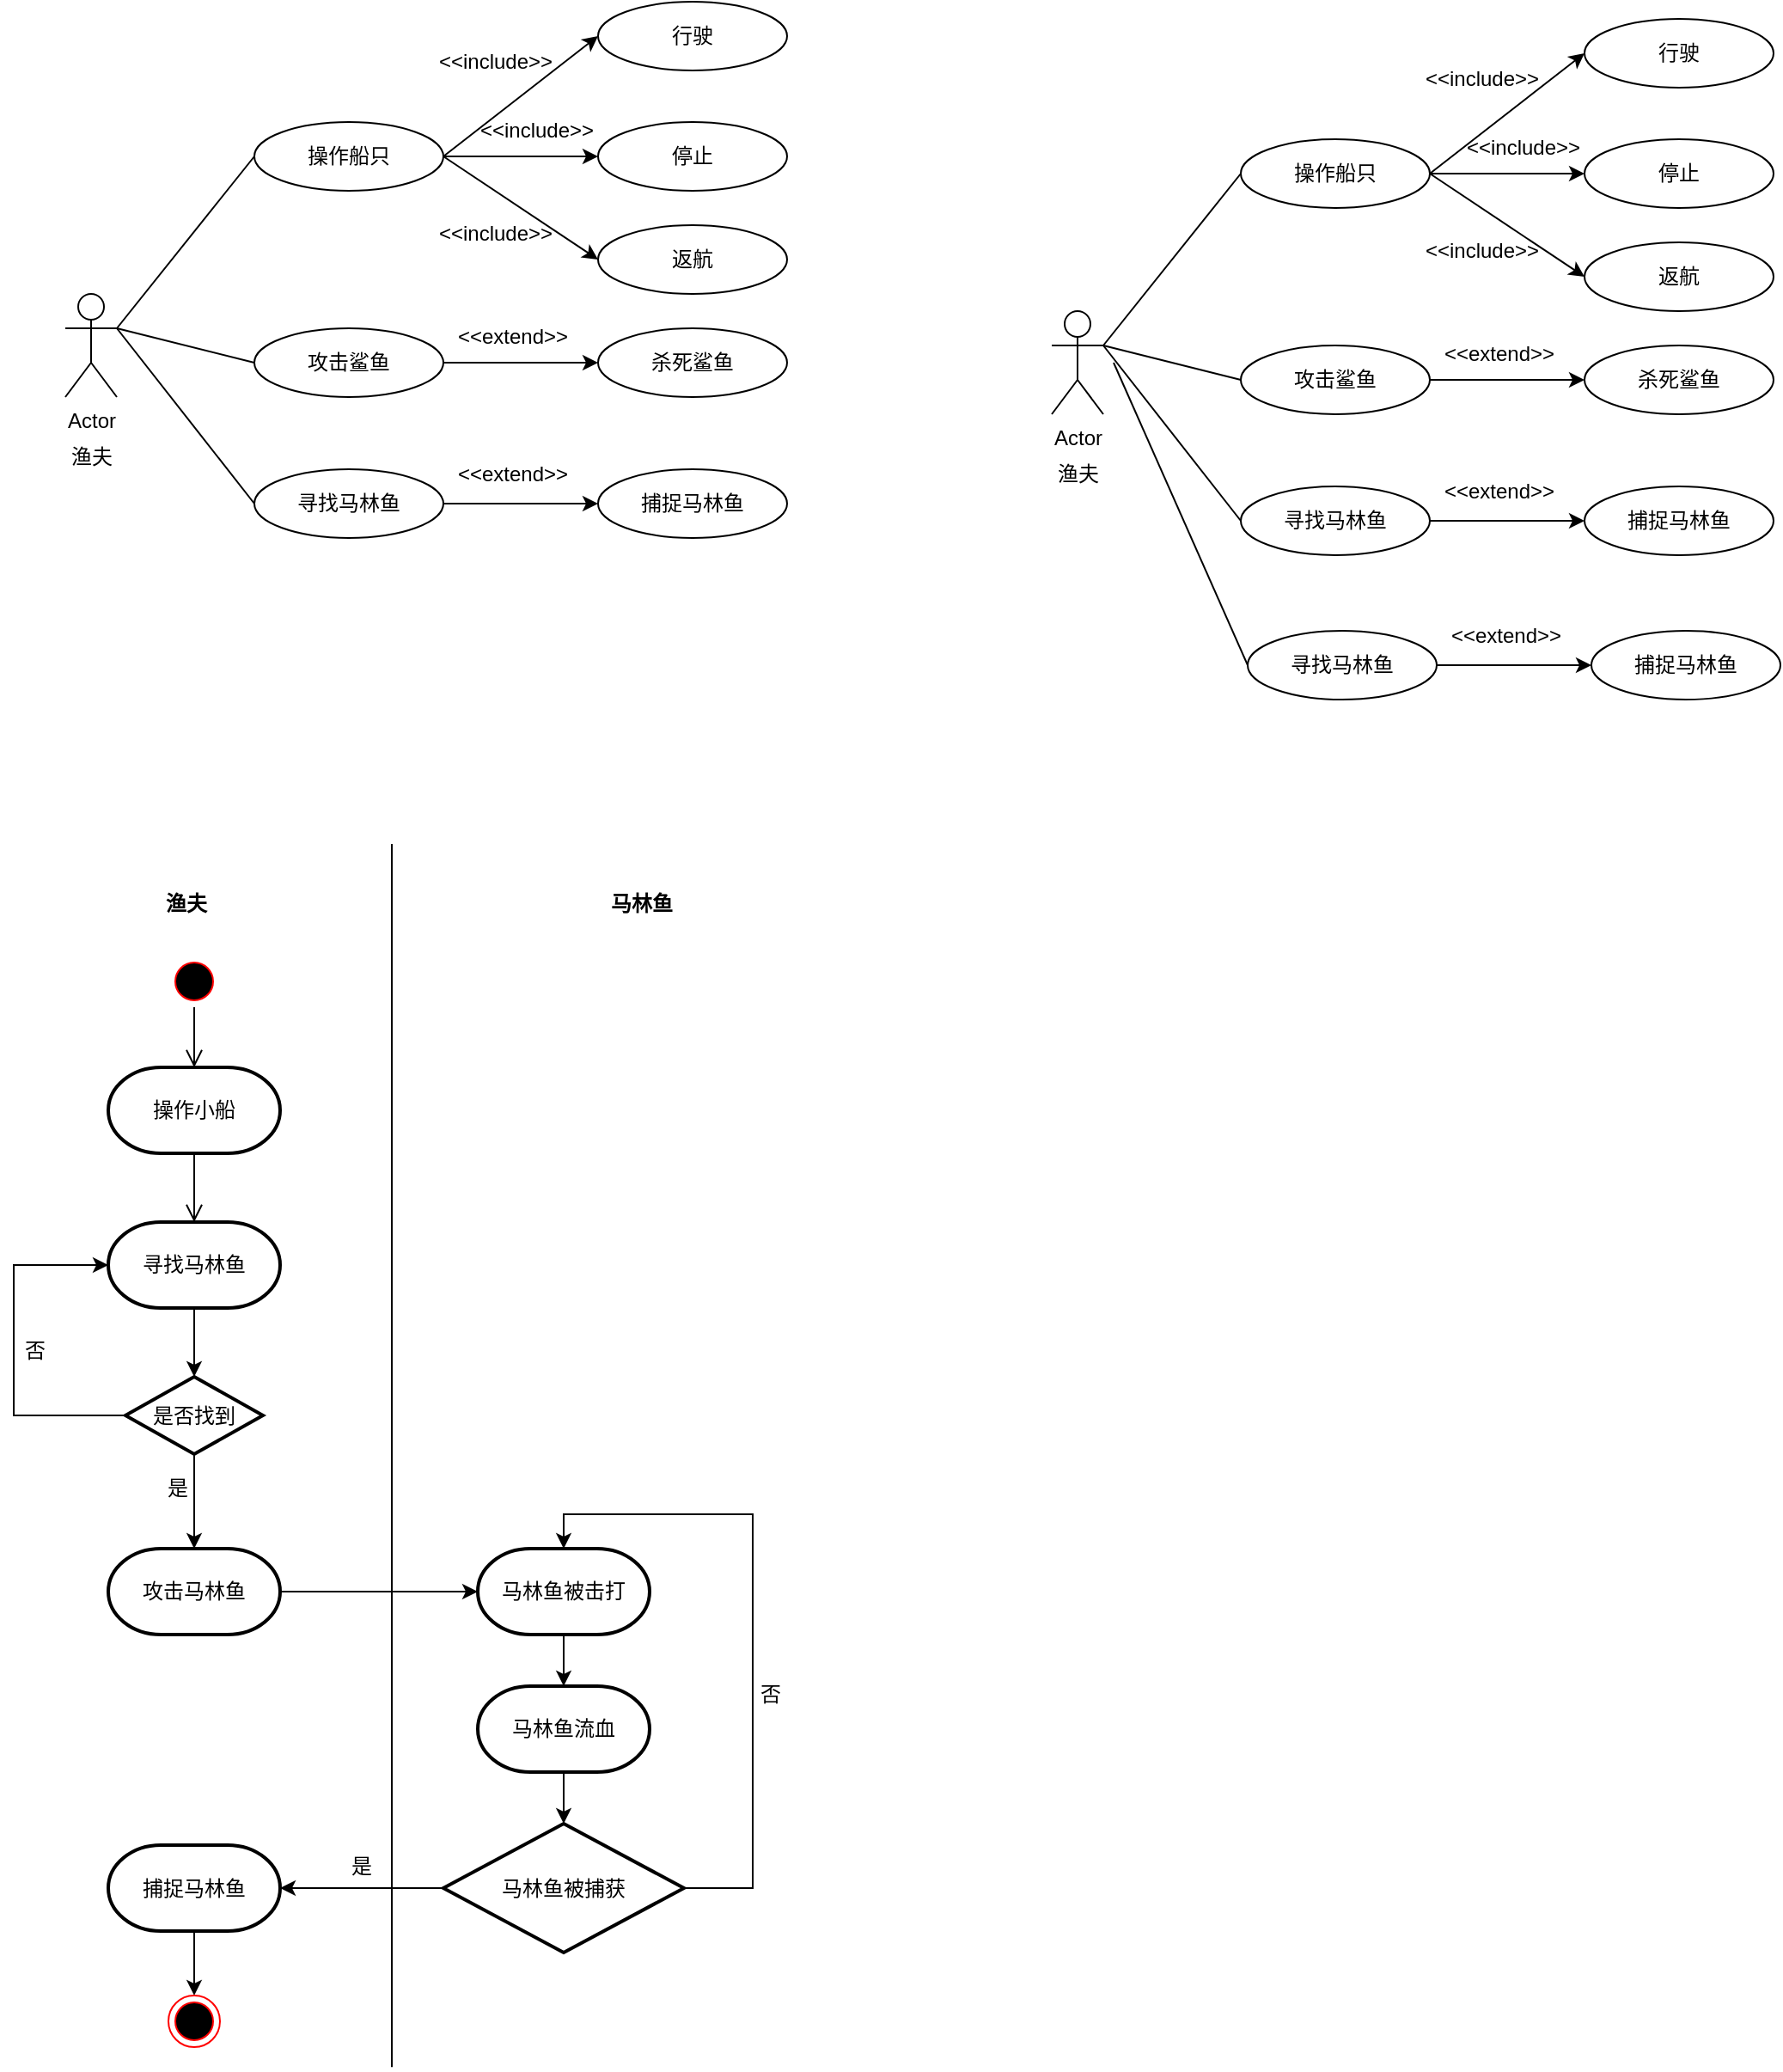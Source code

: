 <mxfile version="22.1.11" type="github">
  <diagram name="第 1 页" id="PhqbZmEQsiWpiNi39YRk">
    <mxGraphModel dx="1042" dy="543" grid="1" gridSize="10" guides="1" tooltips="1" connect="1" arrows="1" fold="1" page="1" pageScale="1" pageWidth="827" pageHeight="1169" math="0" shadow="0">
      <root>
        <mxCell id="0" />
        <mxCell id="1" parent="0" />
        <mxCell id="VC36BMPDw44ioH7sDTO2-8" value="操作船只" style="ellipse;whiteSpace=wrap;html=1;" vertex="1" parent="1">
          <mxGeometry x="200" y="100" width="110" height="40" as="geometry" />
        </mxCell>
        <mxCell id="VC36BMPDw44ioH7sDTO2-9" value="Actor" style="shape=umlActor;verticalLabelPosition=bottom;verticalAlign=top;html=1;" vertex="1" parent="1">
          <mxGeometry x="90" y="200" width="30" height="60" as="geometry" />
        </mxCell>
        <mxCell id="VC36BMPDw44ioH7sDTO2-16" value="渔夫" style="text;html=1;align=center;verticalAlign=middle;resizable=0;points=[];autosize=1;strokeColor=none;fillColor=none;" vertex="1" parent="1">
          <mxGeometry x="80" y="280" width="50" height="30" as="geometry" />
        </mxCell>
        <mxCell id="VC36BMPDw44ioH7sDTO2-18" value="" style="endArrow=none;html=1;rounded=0;entryX=0;entryY=0.5;entryDx=0;entryDy=0;" edge="1" parent="1" target="VC36BMPDw44ioH7sDTO2-8">
          <mxGeometry width="50" height="50" relative="1" as="geometry">
            <mxPoint x="120" y="220" as="sourcePoint" />
            <mxPoint x="240" y="180" as="targetPoint" />
          </mxGeometry>
        </mxCell>
        <mxCell id="VC36BMPDw44ioH7sDTO2-20" value="攻击鲨鱼" style="ellipse;whiteSpace=wrap;html=1;" vertex="1" parent="1">
          <mxGeometry x="200" y="220" width="110" height="40" as="geometry" />
        </mxCell>
        <mxCell id="VC36BMPDw44ioH7sDTO2-21" value="" style="endArrow=none;html=1;rounded=0;entryX=0;entryY=0.5;entryDx=0;entryDy=0;exitX=1;exitY=0.333;exitDx=0;exitDy=0;exitPerimeter=0;" edge="1" parent="1" source="VC36BMPDw44ioH7sDTO2-9" target="VC36BMPDw44ioH7sDTO2-20">
          <mxGeometry width="50" height="50" relative="1" as="geometry">
            <mxPoint x="130" y="224" as="sourcePoint" />
            <mxPoint x="210" y="140" as="targetPoint" />
          </mxGeometry>
        </mxCell>
        <mxCell id="VC36BMPDw44ioH7sDTO2-22" value="寻找马林鱼" style="ellipse;whiteSpace=wrap;html=1;" vertex="1" parent="1">
          <mxGeometry x="200" y="302" width="110" height="40" as="geometry" />
        </mxCell>
        <mxCell id="VC36BMPDw44ioH7sDTO2-23" value="" style="endArrow=none;html=1;rounded=0;entryX=0;entryY=0.5;entryDx=0;entryDy=0;" edge="1" parent="1" target="VC36BMPDw44ioH7sDTO2-22">
          <mxGeometry width="50" height="50" relative="1" as="geometry">
            <mxPoint x="120" y="220" as="sourcePoint" />
            <mxPoint x="210" y="210" as="targetPoint" />
          </mxGeometry>
        </mxCell>
        <mxCell id="VC36BMPDw44ioH7sDTO2-24" value="行驶" style="ellipse;whiteSpace=wrap;html=1;" vertex="1" parent="1">
          <mxGeometry x="400" y="30" width="110" height="40" as="geometry" />
        </mxCell>
        <mxCell id="VC36BMPDw44ioH7sDTO2-25" value="停止" style="ellipse;whiteSpace=wrap;html=1;" vertex="1" parent="1">
          <mxGeometry x="400" y="100" width="110" height="40" as="geometry" />
        </mxCell>
        <mxCell id="VC36BMPDw44ioH7sDTO2-26" value="返航" style="ellipse;whiteSpace=wrap;html=1;" vertex="1" parent="1">
          <mxGeometry x="400" y="160" width="110" height="40" as="geometry" />
        </mxCell>
        <mxCell id="VC36BMPDw44ioH7sDTO2-27" value="" style="endArrow=classic;html=1;rounded=0;entryX=0;entryY=0.5;entryDx=0;entryDy=0;exitX=1;exitY=0.5;exitDx=0;exitDy=0;" edge="1" parent="1" source="VC36BMPDw44ioH7sDTO2-8" target="VC36BMPDw44ioH7sDTO2-24">
          <mxGeometry width="50" height="50" relative="1" as="geometry">
            <mxPoint x="320" y="110" as="sourcePoint" />
            <mxPoint x="370" y="60" as="targetPoint" />
          </mxGeometry>
        </mxCell>
        <mxCell id="VC36BMPDw44ioH7sDTO2-28" value="" style="endArrow=classic;html=1;rounded=0;entryX=0;entryY=0.5;entryDx=0;entryDy=0;exitX=1;exitY=0.5;exitDx=0;exitDy=0;" edge="1" parent="1" source="VC36BMPDw44ioH7sDTO2-8" target="VC36BMPDw44ioH7sDTO2-25">
          <mxGeometry width="50" height="50" relative="1" as="geometry">
            <mxPoint x="310" y="120" as="sourcePoint" />
            <mxPoint x="410" y="60" as="targetPoint" />
          </mxGeometry>
        </mxCell>
        <mxCell id="VC36BMPDw44ioH7sDTO2-29" value="" style="endArrow=classic;html=1;rounded=0;entryX=0;entryY=0.5;entryDx=0;entryDy=0;exitX=1;exitY=0.5;exitDx=0;exitDy=0;" edge="1" parent="1" source="VC36BMPDw44ioH7sDTO2-8" target="VC36BMPDw44ioH7sDTO2-26">
          <mxGeometry width="50" height="50" relative="1" as="geometry">
            <mxPoint x="330" y="140" as="sourcePoint" />
            <mxPoint x="420" y="70" as="targetPoint" />
          </mxGeometry>
        </mxCell>
        <mxCell id="VC36BMPDw44ioH7sDTO2-30" value="杀死鲨鱼" style="ellipse;whiteSpace=wrap;html=1;" vertex="1" parent="1">
          <mxGeometry x="400" y="220" width="110" height="40" as="geometry" />
        </mxCell>
        <mxCell id="VC36BMPDw44ioH7sDTO2-31" value="" style="endArrow=classic;html=1;rounded=0;entryX=0;entryY=0.5;entryDx=0;entryDy=0;exitX=1;exitY=0.5;exitDx=0;exitDy=0;" edge="1" parent="1" source="VC36BMPDw44ioH7sDTO2-20" target="VC36BMPDw44ioH7sDTO2-30">
          <mxGeometry width="50" height="50" relative="1" as="geometry">
            <mxPoint x="320" y="140" as="sourcePoint" />
            <mxPoint x="410" y="140" as="targetPoint" />
          </mxGeometry>
        </mxCell>
        <mxCell id="VC36BMPDw44ioH7sDTO2-32" value="捕捉马林鱼" style="ellipse;whiteSpace=wrap;html=1;" vertex="1" parent="1">
          <mxGeometry x="400" y="302" width="110" height="40" as="geometry" />
        </mxCell>
        <mxCell id="VC36BMPDw44ioH7sDTO2-34" value="" style="endArrow=classic;html=1;rounded=0;entryX=0;entryY=0.5;entryDx=0;entryDy=0;exitX=1;exitY=0.5;exitDx=0;exitDy=0;" edge="1" parent="1" source="VC36BMPDw44ioH7sDTO2-22" target="VC36BMPDw44ioH7sDTO2-32">
          <mxGeometry width="50" height="50" relative="1" as="geometry">
            <mxPoint x="320" y="252" as="sourcePoint" />
            <mxPoint x="410" y="252" as="targetPoint" />
          </mxGeometry>
        </mxCell>
        <mxCell id="VC36BMPDw44ioH7sDTO2-35" value="&amp;lt;&amp;lt;include&amp;gt;&amp;gt;" style="text;html=1;align=center;verticalAlign=middle;resizable=0;points=[];autosize=1;strokeColor=none;fillColor=none;" vertex="1" parent="1">
          <mxGeometry x="290" y="50" width="100" height="30" as="geometry" />
        </mxCell>
        <mxCell id="VC36BMPDw44ioH7sDTO2-36" value="&amp;lt;&amp;lt;include&amp;gt;&amp;gt;" style="text;html=1;align=center;verticalAlign=middle;resizable=0;points=[];autosize=1;strokeColor=none;fillColor=none;" vertex="1" parent="1">
          <mxGeometry x="314" y="90" width="100" height="30" as="geometry" />
        </mxCell>
        <mxCell id="VC36BMPDw44ioH7sDTO2-37" value="&amp;lt;&amp;lt;include&amp;gt;&amp;gt;" style="text;html=1;align=center;verticalAlign=middle;resizable=0;points=[];autosize=1;strokeColor=none;fillColor=none;" vertex="1" parent="1">
          <mxGeometry x="290" y="150" width="100" height="30" as="geometry" />
        </mxCell>
        <mxCell id="VC36BMPDw44ioH7sDTO2-38" value="&amp;lt;&amp;lt;extend&amp;gt;&amp;gt;" style="text;html=1;align=center;verticalAlign=middle;resizable=0;points=[];autosize=1;strokeColor=none;fillColor=none;" vertex="1" parent="1">
          <mxGeometry x="300" y="290" width="100" height="30" as="geometry" />
        </mxCell>
        <mxCell id="VC36BMPDw44ioH7sDTO2-39" value="&amp;lt;&amp;lt;extend&amp;gt;&amp;gt;" style="text;html=1;align=center;verticalAlign=middle;resizable=0;points=[];autosize=1;strokeColor=none;fillColor=none;" vertex="1" parent="1">
          <mxGeometry x="300" y="210" width="100" height="30" as="geometry" />
        </mxCell>
        <mxCell id="VC36BMPDw44ioH7sDTO2-41" value="&lt;b&gt;渔夫&lt;/b&gt;" style="text;html=1;align=center;verticalAlign=middle;resizable=0;points=[];autosize=1;strokeColor=none;fillColor=none;" vertex="1" parent="1">
          <mxGeometry x="135" y="540" width="50" height="30" as="geometry" />
        </mxCell>
        <mxCell id="VC36BMPDw44ioH7sDTO2-43" value="&lt;b&gt;马林鱼&lt;/b&gt;" style="text;html=1;align=center;verticalAlign=middle;resizable=0;points=[];autosize=1;strokeColor=none;fillColor=none;" vertex="1" parent="1">
          <mxGeometry x="390" y="540" width="70" height="30" as="geometry" />
        </mxCell>
        <mxCell id="VC36BMPDw44ioH7sDTO2-44" value="" style="ellipse;html=1;shape=startState;fillColor=#000000;strokeColor=#ff0000;" vertex="1" parent="1">
          <mxGeometry x="150" y="585" width="30" height="30" as="geometry" />
        </mxCell>
        <mxCell id="VC36BMPDw44ioH7sDTO2-45" value="" style="edgeStyle=orthogonalEdgeStyle;html=1;verticalAlign=bottom;endArrow=open;endSize=8;strokeColor=#000000;rounded=0;entryX=0.5;entryY=0;entryDx=0;entryDy=0;entryPerimeter=0;" edge="1" source="VC36BMPDw44ioH7sDTO2-44" parent="1" target="VC36BMPDw44ioH7sDTO2-48">
          <mxGeometry relative="1" as="geometry">
            <mxPoint x="165" y="675" as="targetPoint" />
          </mxGeometry>
        </mxCell>
        <mxCell id="VC36BMPDw44ioH7sDTO2-48" value="操作小船" style="strokeWidth=2;html=1;shape=mxgraph.flowchart.terminator;whiteSpace=wrap;" vertex="1" parent="1">
          <mxGeometry x="115" y="650" width="100" height="50" as="geometry" />
        </mxCell>
        <mxCell id="VC36BMPDw44ioH7sDTO2-53" value="" style="edgeStyle=orthogonalEdgeStyle;rounded=0;orthogonalLoop=1;jettySize=auto;html=1;" edge="1" parent="1" source="VC36BMPDw44ioH7sDTO2-49" target="VC36BMPDw44ioH7sDTO2-52">
          <mxGeometry relative="1" as="geometry" />
        </mxCell>
        <mxCell id="VC36BMPDw44ioH7sDTO2-49" value="寻找马林鱼" style="strokeWidth=2;html=1;shape=mxgraph.flowchart.terminator;whiteSpace=wrap;" vertex="1" parent="1">
          <mxGeometry x="115" y="740" width="100" height="50" as="geometry" />
        </mxCell>
        <mxCell id="VC36BMPDw44ioH7sDTO2-50" value="" style="edgeStyle=orthogonalEdgeStyle;html=1;verticalAlign=bottom;endArrow=open;endSize=8;strokeColor=#000000;rounded=0;entryX=0.5;entryY=0;entryDx=0;entryDy=0;entryPerimeter=0;exitX=0.5;exitY=1;exitDx=0;exitDy=0;exitPerimeter=0;" edge="1" parent="1" source="VC36BMPDw44ioH7sDTO2-48" target="VC36BMPDw44ioH7sDTO2-49">
          <mxGeometry relative="1" as="geometry">
            <mxPoint x="175" y="696" as="targetPoint" />
            <mxPoint x="175" y="661" as="sourcePoint" />
            <Array as="points">
              <mxPoint x="165" y="720" />
              <mxPoint x="165" y="720" />
            </Array>
          </mxGeometry>
        </mxCell>
        <mxCell id="VC36BMPDw44ioH7sDTO2-77" value="" style="edgeStyle=orthogonalEdgeStyle;rounded=0;orthogonalLoop=1;jettySize=auto;html=1;entryX=0.5;entryY=0;entryDx=0;entryDy=0;" edge="1" parent="1" source="VC36BMPDw44ioH7sDTO2-51" target="VC36BMPDw44ioH7sDTO2-78">
          <mxGeometry relative="1" as="geometry">
            <mxPoint x="165" y="1232.5" as="targetPoint" />
          </mxGeometry>
        </mxCell>
        <mxCell id="VC36BMPDw44ioH7sDTO2-51" value="捕捉马林鱼" style="strokeWidth=2;html=1;shape=mxgraph.flowchart.terminator;whiteSpace=wrap;" vertex="1" parent="1">
          <mxGeometry x="115" y="1102.5" width="100" height="50" as="geometry" />
        </mxCell>
        <mxCell id="VC36BMPDw44ioH7sDTO2-55" value="" style="edgeStyle=orthogonalEdgeStyle;rounded=0;orthogonalLoop=1;jettySize=auto;html=1;exitX=0.5;exitY=1;exitDx=0;exitDy=0;" edge="1" parent="1" source="VC36BMPDw44ioH7sDTO2-52">
          <mxGeometry relative="1" as="geometry">
            <mxPoint x="165" y="930" as="targetPoint" />
          </mxGeometry>
        </mxCell>
        <mxCell id="VC36BMPDw44ioH7sDTO2-58" value="" style="edgeStyle=orthogonalEdgeStyle;rounded=0;orthogonalLoop=1;jettySize=auto;html=1;entryX=0;entryY=0.5;entryDx=0;entryDy=0;entryPerimeter=0;" edge="1" parent="1" source="VC36BMPDw44ioH7sDTO2-52" target="VC36BMPDw44ioH7sDTO2-49">
          <mxGeometry relative="1" as="geometry">
            <mxPoint x="110" y="760" as="targetPoint" />
            <Array as="points">
              <mxPoint x="60" y="853" />
              <mxPoint x="60" y="765" />
            </Array>
          </mxGeometry>
        </mxCell>
        <mxCell id="VC36BMPDw44ioH7sDTO2-52" value="是否找到" style="rhombus;whiteSpace=wrap;html=1;strokeWidth=2;" vertex="1" parent="1">
          <mxGeometry x="125" y="830" width="80" height="45" as="geometry" />
        </mxCell>
        <mxCell id="VC36BMPDw44ioH7sDTO2-56" value="是" style="text;html=1;align=center;verticalAlign=middle;resizable=0;points=[];autosize=1;strokeColor=none;fillColor=none;" vertex="1" parent="1">
          <mxGeometry x="135" y="880" width="40" height="30" as="geometry" />
        </mxCell>
        <mxCell id="VC36BMPDw44ioH7sDTO2-59" value="否" style="text;html=1;align=center;verticalAlign=middle;resizable=0;points=[];autosize=1;strokeColor=none;fillColor=none;" vertex="1" parent="1">
          <mxGeometry x="52" y="800" width="40" height="30" as="geometry" />
        </mxCell>
        <mxCell id="VC36BMPDw44ioH7sDTO2-62" value="" style="edgeStyle=orthogonalEdgeStyle;rounded=0;orthogonalLoop=1;jettySize=auto;html=1;" edge="1" parent="1" source="VC36BMPDw44ioH7sDTO2-60" target="VC36BMPDw44ioH7sDTO2-61">
          <mxGeometry relative="1" as="geometry" />
        </mxCell>
        <mxCell id="VC36BMPDw44ioH7sDTO2-60" value="攻击马林鱼" style="strokeWidth=2;html=1;shape=mxgraph.flowchart.terminator;whiteSpace=wrap;" vertex="1" parent="1">
          <mxGeometry x="115" y="930" width="100" height="50" as="geometry" />
        </mxCell>
        <mxCell id="VC36BMPDw44ioH7sDTO2-64" value="" style="edgeStyle=orthogonalEdgeStyle;rounded=0;orthogonalLoop=1;jettySize=auto;html=1;" edge="1" parent="1" source="VC36BMPDw44ioH7sDTO2-61" target="VC36BMPDw44ioH7sDTO2-63">
          <mxGeometry relative="1" as="geometry" />
        </mxCell>
        <mxCell id="VC36BMPDw44ioH7sDTO2-61" value="马林鱼被击打" style="strokeWidth=2;html=1;shape=mxgraph.flowchart.terminator;whiteSpace=wrap;" vertex="1" parent="1">
          <mxGeometry x="330" y="930" width="100" height="50" as="geometry" />
        </mxCell>
        <mxCell id="VC36BMPDw44ioH7sDTO2-68" value="" style="edgeStyle=orthogonalEdgeStyle;rounded=0;orthogonalLoop=1;jettySize=auto;html=1;" edge="1" parent="1" source="VC36BMPDw44ioH7sDTO2-63" target="VC36BMPDw44ioH7sDTO2-67">
          <mxGeometry relative="1" as="geometry" />
        </mxCell>
        <mxCell id="VC36BMPDw44ioH7sDTO2-63" value="马林鱼流血" style="strokeWidth=2;html=1;shape=mxgraph.flowchart.terminator;whiteSpace=wrap;" vertex="1" parent="1">
          <mxGeometry x="330" y="1010" width="100" height="50" as="geometry" />
        </mxCell>
        <mxCell id="VC36BMPDw44ioH7sDTO2-70" value="" style="edgeStyle=orthogonalEdgeStyle;rounded=0;orthogonalLoop=1;jettySize=auto;html=1;entryX=0.5;entryY=0;entryDx=0;entryDy=0;entryPerimeter=0;" edge="1" parent="1" source="VC36BMPDw44ioH7sDTO2-67" target="VC36BMPDw44ioH7sDTO2-61">
          <mxGeometry relative="1" as="geometry">
            <mxPoint x="540" y="1127.5" as="targetPoint" />
            <Array as="points">
              <mxPoint x="490" y="1128" />
              <mxPoint x="490" y="910" />
              <mxPoint x="380" y="910" />
            </Array>
          </mxGeometry>
        </mxCell>
        <mxCell id="VC36BMPDw44ioH7sDTO2-72" value="" style="edgeStyle=orthogonalEdgeStyle;rounded=0;orthogonalLoop=1;jettySize=auto;html=1;" edge="1" parent="1" source="VC36BMPDw44ioH7sDTO2-67" target="VC36BMPDw44ioH7sDTO2-51">
          <mxGeometry relative="1" as="geometry" />
        </mxCell>
        <mxCell id="VC36BMPDw44ioH7sDTO2-67" value="马林鱼被捕获" style="rhombus;whiteSpace=wrap;html=1;strokeWidth=2;" vertex="1" parent="1">
          <mxGeometry x="310" y="1090" width="140" height="75" as="geometry" />
        </mxCell>
        <mxCell id="VC36BMPDw44ioH7sDTO2-71" value="否" style="text;html=1;align=center;verticalAlign=middle;resizable=0;points=[];autosize=1;strokeColor=none;fillColor=none;" vertex="1" parent="1">
          <mxGeometry x="480" y="1000" width="40" height="30" as="geometry" />
        </mxCell>
        <mxCell id="VC36BMPDw44ioH7sDTO2-73" value="是" style="text;html=1;align=center;verticalAlign=middle;resizable=0;points=[];autosize=1;strokeColor=none;fillColor=none;" vertex="1" parent="1">
          <mxGeometry x="242" y="1100" width="40" height="30" as="geometry" />
        </mxCell>
        <mxCell id="VC36BMPDw44ioH7sDTO2-78" value="" style="ellipse;html=1;shape=endState;fillColor=#000000;strokeColor=#ff0000;" vertex="1" parent="1">
          <mxGeometry x="150" y="1190" width="30" height="30" as="geometry" />
        </mxCell>
        <mxCell id="VC36BMPDw44ioH7sDTO2-80" value="" style="endArrow=none;html=1;rounded=0;" edge="1" parent="1">
          <mxGeometry width="50" height="50" relative="1" as="geometry">
            <mxPoint x="280" y="1231.6" as="sourcePoint" />
            <mxPoint x="280" y="520" as="targetPoint" />
          </mxGeometry>
        </mxCell>
        <mxCell id="VC36BMPDw44ioH7sDTO2-85" value="操作船只" style="ellipse;whiteSpace=wrap;html=1;" vertex="1" parent="1">
          <mxGeometry x="774" y="110" width="110" height="40" as="geometry" />
        </mxCell>
        <mxCell id="VC36BMPDw44ioH7sDTO2-86" value="Actor" style="shape=umlActor;verticalLabelPosition=bottom;verticalAlign=top;html=1;" vertex="1" parent="1">
          <mxGeometry x="664" y="210" width="30" height="60" as="geometry" />
        </mxCell>
        <mxCell id="VC36BMPDw44ioH7sDTO2-87" value="渔夫" style="text;html=1;align=center;verticalAlign=middle;resizable=0;points=[];autosize=1;strokeColor=none;fillColor=none;" vertex="1" parent="1">
          <mxGeometry x="654" y="290" width="50" height="30" as="geometry" />
        </mxCell>
        <mxCell id="VC36BMPDw44ioH7sDTO2-88" value="" style="endArrow=none;html=1;rounded=0;entryX=0;entryY=0.5;entryDx=0;entryDy=0;" edge="1" parent="1" target="VC36BMPDw44ioH7sDTO2-85">
          <mxGeometry width="50" height="50" relative="1" as="geometry">
            <mxPoint x="694" y="230" as="sourcePoint" />
            <mxPoint x="814" y="190" as="targetPoint" />
          </mxGeometry>
        </mxCell>
        <mxCell id="VC36BMPDw44ioH7sDTO2-89" value="攻击鲨鱼" style="ellipse;whiteSpace=wrap;html=1;" vertex="1" parent="1">
          <mxGeometry x="774" y="230" width="110" height="40" as="geometry" />
        </mxCell>
        <mxCell id="VC36BMPDw44ioH7sDTO2-90" value="" style="endArrow=none;html=1;rounded=0;entryX=0;entryY=0.5;entryDx=0;entryDy=0;exitX=1;exitY=0.333;exitDx=0;exitDy=0;exitPerimeter=0;" edge="1" parent="1" source="VC36BMPDw44ioH7sDTO2-86" target="VC36BMPDw44ioH7sDTO2-89">
          <mxGeometry width="50" height="50" relative="1" as="geometry">
            <mxPoint x="704" y="234" as="sourcePoint" />
            <mxPoint x="784" y="150" as="targetPoint" />
          </mxGeometry>
        </mxCell>
        <mxCell id="VC36BMPDw44ioH7sDTO2-91" value="寻找马林鱼" style="ellipse;whiteSpace=wrap;html=1;" vertex="1" parent="1">
          <mxGeometry x="774" y="312" width="110" height="40" as="geometry" />
        </mxCell>
        <mxCell id="VC36BMPDw44ioH7sDTO2-92" value="" style="endArrow=none;html=1;rounded=0;entryX=0;entryY=0.5;entryDx=0;entryDy=0;" edge="1" parent="1" target="VC36BMPDw44ioH7sDTO2-91">
          <mxGeometry width="50" height="50" relative="1" as="geometry">
            <mxPoint x="694" y="230" as="sourcePoint" />
            <mxPoint x="784" y="220" as="targetPoint" />
          </mxGeometry>
        </mxCell>
        <mxCell id="VC36BMPDw44ioH7sDTO2-93" value="行驶" style="ellipse;whiteSpace=wrap;html=1;" vertex="1" parent="1">
          <mxGeometry x="974" y="40" width="110" height="40" as="geometry" />
        </mxCell>
        <mxCell id="VC36BMPDw44ioH7sDTO2-94" value="停止" style="ellipse;whiteSpace=wrap;html=1;" vertex="1" parent="1">
          <mxGeometry x="974" y="110" width="110" height="40" as="geometry" />
        </mxCell>
        <mxCell id="VC36BMPDw44ioH7sDTO2-95" value="返航" style="ellipse;whiteSpace=wrap;html=1;" vertex="1" parent="1">
          <mxGeometry x="974" y="170" width="110" height="40" as="geometry" />
        </mxCell>
        <mxCell id="VC36BMPDw44ioH7sDTO2-96" value="" style="endArrow=classic;html=1;rounded=0;entryX=0;entryY=0.5;entryDx=0;entryDy=0;exitX=1;exitY=0.5;exitDx=0;exitDy=0;" edge="1" parent="1" source="VC36BMPDw44ioH7sDTO2-85" target="VC36BMPDw44ioH7sDTO2-93">
          <mxGeometry width="50" height="50" relative="1" as="geometry">
            <mxPoint x="894" y="120" as="sourcePoint" />
            <mxPoint x="944" y="70" as="targetPoint" />
          </mxGeometry>
        </mxCell>
        <mxCell id="VC36BMPDw44ioH7sDTO2-97" value="" style="endArrow=classic;html=1;rounded=0;entryX=0;entryY=0.5;entryDx=0;entryDy=0;exitX=1;exitY=0.5;exitDx=0;exitDy=0;" edge="1" parent="1" source="VC36BMPDw44ioH7sDTO2-85" target="VC36BMPDw44ioH7sDTO2-94">
          <mxGeometry width="50" height="50" relative="1" as="geometry">
            <mxPoint x="884" y="130" as="sourcePoint" />
            <mxPoint x="984" y="70" as="targetPoint" />
          </mxGeometry>
        </mxCell>
        <mxCell id="VC36BMPDw44ioH7sDTO2-98" value="" style="endArrow=classic;html=1;rounded=0;entryX=0;entryY=0.5;entryDx=0;entryDy=0;exitX=1;exitY=0.5;exitDx=0;exitDy=0;" edge="1" parent="1" source="VC36BMPDw44ioH7sDTO2-85" target="VC36BMPDw44ioH7sDTO2-95">
          <mxGeometry width="50" height="50" relative="1" as="geometry">
            <mxPoint x="904" y="150" as="sourcePoint" />
            <mxPoint x="994" y="80" as="targetPoint" />
          </mxGeometry>
        </mxCell>
        <mxCell id="VC36BMPDw44ioH7sDTO2-99" value="杀死鲨鱼" style="ellipse;whiteSpace=wrap;html=1;" vertex="1" parent="1">
          <mxGeometry x="974" y="230" width="110" height="40" as="geometry" />
        </mxCell>
        <mxCell id="VC36BMPDw44ioH7sDTO2-100" value="" style="endArrow=classic;html=1;rounded=0;entryX=0;entryY=0.5;entryDx=0;entryDy=0;exitX=1;exitY=0.5;exitDx=0;exitDy=0;" edge="1" parent="1" source="VC36BMPDw44ioH7sDTO2-89" target="VC36BMPDw44ioH7sDTO2-99">
          <mxGeometry width="50" height="50" relative="1" as="geometry">
            <mxPoint x="894" y="150" as="sourcePoint" />
            <mxPoint x="984" y="150" as="targetPoint" />
          </mxGeometry>
        </mxCell>
        <mxCell id="VC36BMPDw44ioH7sDTO2-101" value="捕捉马林鱼" style="ellipse;whiteSpace=wrap;html=1;" vertex="1" parent="1">
          <mxGeometry x="974" y="312" width="110" height="40" as="geometry" />
        </mxCell>
        <mxCell id="VC36BMPDw44ioH7sDTO2-102" value="" style="endArrow=classic;html=1;rounded=0;entryX=0;entryY=0.5;entryDx=0;entryDy=0;exitX=1;exitY=0.5;exitDx=0;exitDy=0;" edge="1" parent="1" source="VC36BMPDw44ioH7sDTO2-91" target="VC36BMPDw44ioH7sDTO2-101">
          <mxGeometry width="50" height="50" relative="1" as="geometry">
            <mxPoint x="894" y="262" as="sourcePoint" />
            <mxPoint x="984" y="262" as="targetPoint" />
          </mxGeometry>
        </mxCell>
        <mxCell id="VC36BMPDw44ioH7sDTO2-103" value="&amp;lt;&amp;lt;include&amp;gt;&amp;gt;" style="text;html=1;align=center;verticalAlign=middle;resizable=0;points=[];autosize=1;strokeColor=none;fillColor=none;" vertex="1" parent="1">
          <mxGeometry x="864" y="60" width="100" height="30" as="geometry" />
        </mxCell>
        <mxCell id="VC36BMPDw44ioH7sDTO2-104" value="&amp;lt;&amp;lt;include&amp;gt;&amp;gt;" style="text;html=1;align=center;verticalAlign=middle;resizable=0;points=[];autosize=1;strokeColor=none;fillColor=none;" vertex="1" parent="1">
          <mxGeometry x="888" y="100" width="100" height="30" as="geometry" />
        </mxCell>
        <mxCell id="VC36BMPDw44ioH7sDTO2-105" value="&amp;lt;&amp;lt;include&amp;gt;&amp;gt;" style="text;html=1;align=center;verticalAlign=middle;resizable=0;points=[];autosize=1;strokeColor=none;fillColor=none;" vertex="1" parent="1">
          <mxGeometry x="864" y="160" width="100" height="30" as="geometry" />
        </mxCell>
        <mxCell id="VC36BMPDw44ioH7sDTO2-106" value="&amp;lt;&amp;lt;extend&amp;gt;&amp;gt;" style="text;html=1;align=center;verticalAlign=middle;resizable=0;points=[];autosize=1;strokeColor=none;fillColor=none;" vertex="1" parent="1">
          <mxGeometry x="874" y="300" width="100" height="30" as="geometry" />
        </mxCell>
        <mxCell id="VC36BMPDw44ioH7sDTO2-107" value="&amp;lt;&amp;lt;extend&amp;gt;&amp;gt;" style="text;html=1;align=center;verticalAlign=middle;resizable=0;points=[];autosize=1;strokeColor=none;fillColor=none;" vertex="1" parent="1">
          <mxGeometry x="874" y="220" width="100" height="30" as="geometry" />
        </mxCell>
        <mxCell id="VC36BMPDw44ioH7sDTO2-108" value="寻找马林鱼" style="ellipse;whiteSpace=wrap;html=1;" vertex="1" parent="1">
          <mxGeometry x="778" y="396" width="110" height="40" as="geometry" />
        </mxCell>
        <mxCell id="VC36BMPDw44ioH7sDTO2-109" value="捕捉马林鱼" style="ellipse;whiteSpace=wrap;html=1;" vertex="1" parent="1">
          <mxGeometry x="978" y="396" width="110" height="40" as="geometry" />
        </mxCell>
        <mxCell id="VC36BMPDw44ioH7sDTO2-110" value="" style="endArrow=classic;html=1;rounded=0;entryX=0;entryY=0.5;entryDx=0;entryDy=0;exitX=1;exitY=0.5;exitDx=0;exitDy=0;" edge="1" parent="1" source="VC36BMPDw44ioH7sDTO2-108" target="VC36BMPDw44ioH7sDTO2-109">
          <mxGeometry width="50" height="50" relative="1" as="geometry">
            <mxPoint x="898" y="346" as="sourcePoint" />
            <mxPoint x="988" y="346" as="targetPoint" />
          </mxGeometry>
        </mxCell>
        <mxCell id="VC36BMPDw44ioH7sDTO2-111" value="&amp;lt;&amp;lt;extend&amp;gt;&amp;gt;" style="text;html=1;align=center;verticalAlign=middle;resizable=0;points=[];autosize=1;strokeColor=none;fillColor=none;" vertex="1" parent="1">
          <mxGeometry x="878" y="384" width="100" height="30" as="geometry" />
        </mxCell>
        <mxCell id="VC36BMPDw44ioH7sDTO2-112" value="" style="endArrow=none;html=1;rounded=0;entryX=0;entryY=0.5;entryDx=0;entryDy=0;" edge="1" parent="1" target="VC36BMPDw44ioH7sDTO2-108">
          <mxGeometry width="50" height="50" relative="1" as="geometry">
            <mxPoint x="700" y="240" as="sourcePoint" />
            <mxPoint x="784" y="342" as="targetPoint" />
          </mxGeometry>
        </mxCell>
      </root>
    </mxGraphModel>
  </diagram>
</mxfile>
